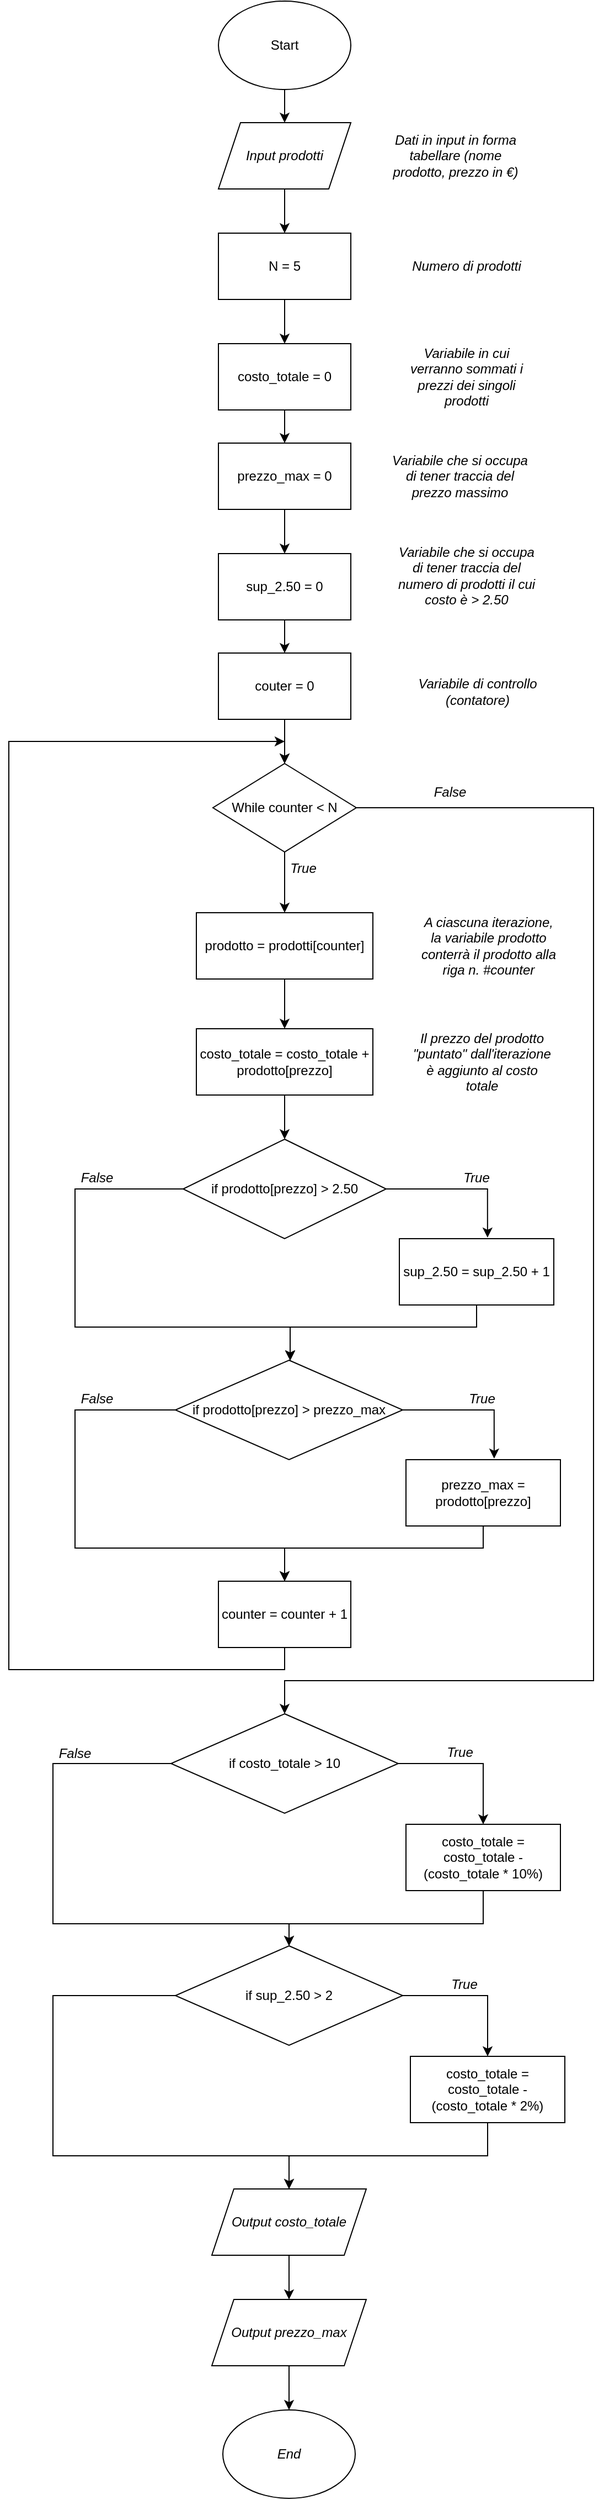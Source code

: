 <mxfile version="15.9.4" type="device"><diagram id="C5RBs43oDa-KdzZeNtuy" name="Page-1"><mxGraphModel dx="1342" dy="512" grid="1" gridSize="10" guides="1" tooltips="1" connect="1" arrows="1" fold="1" page="1" pageScale="1" pageWidth="827" pageHeight="1169" math="0" shadow="0"><root><mxCell id="WIyWlLk6GJQsqaUBKTNV-0"/><mxCell id="WIyWlLk6GJQsqaUBKTNV-1" parent="WIyWlLk6GJQsqaUBKTNV-0"/><mxCell id="Hqc_8398rJ8RCw09pbbl-37" value="" style="edgeStyle=orthogonalEdgeStyle;rounded=0;orthogonalLoop=1;jettySize=auto;html=1;" edge="1" parent="WIyWlLk6GJQsqaUBKTNV-1" source="w5Un_mV4RhR3Q-d3v7OH-0" target="qBNp529whACu4S5oDpGD-0"><mxGeometry relative="1" as="geometry"/></mxCell><mxCell id="w5Un_mV4RhR3Q-d3v7OH-0" value="Start" style="ellipse;whiteSpace=wrap;html=1;" parent="WIyWlLk6GJQsqaUBKTNV-1" vertex="1"><mxGeometry x="350" y="10" width="120" height="80" as="geometry"/></mxCell><mxCell id="w5Un_mV4RhR3Q-d3v7OH-2" value="&lt;i&gt;Dati in input in forma tabellare (nome prodotto, prezzo in&amp;nbsp;€)&lt;/i&gt;" style="text;html=1;strokeColor=none;fillColor=none;align=center;verticalAlign=middle;whiteSpace=wrap;rounded=0;" parent="WIyWlLk6GJQsqaUBKTNV-1" vertex="1"><mxGeometry x="500" y="135" width="130" height="30" as="geometry"/></mxCell><mxCell id="Hqc_8398rJ8RCw09pbbl-35" value="" style="edgeStyle=orthogonalEdgeStyle;rounded=0;orthogonalLoop=1;jettySize=auto;html=1;" edge="1" parent="WIyWlLk6GJQsqaUBKTNV-1" source="w5Un_mV4RhR3Q-d3v7OH-4" target="Hqc_8398rJ8RCw09pbbl-2"><mxGeometry relative="1" as="geometry"/></mxCell><mxCell id="w5Un_mV4RhR3Q-d3v7OH-4" value="N = 5" style="rounded=0;whiteSpace=wrap;html=1;" parent="WIyWlLk6GJQsqaUBKTNV-1" vertex="1"><mxGeometry x="350" y="220" width="120" height="60" as="geometry"/></mxCell><mxCell id="w5Un_mV4RhR3Q-d3v7OH-5" value="&lt;i&gt;Numero di prodotti&lt;/i&gt;" style="text;html=1;strokeColor=none;fillColor=none;align=center;verticalAlign=middle;whiteSpace=wrap;rounded=0;" parent="WIyWlLk6GJQsqaUBKTNV-1" vertex="1"><mxGeometry x="510" y="235" width="130" height="30" as="geometry"/></mxCell><mxCell id="Hqc_8398rJ8RCw09pbbl-22" value="" style="edgeStyle=orthogonalEdgeStyle;rounded=0;orthogonalLoop=1;jettySize=auto;html=1;" edge="1" parent="WIyWlLk6GJQsqaUBKTNV-1" source="w5Un_mV4RhR3Q-d3v7OH-8" target="w5Un_mV4RhR3Q-d3v7OH-11"><mxGeometry relative="1" as="geometry"/></mxCell><mxCell id="w5Un_mV4RhR3Q-d3v7OH-8" value="couter = 0" style="rounded=0;whiteSpace=wrap;html=1;" parent="WIyWlLk6GJQsqaUBKTNV-1" vertex="1"><mxGeometry x="350" y="600" width="120" height="60" as="geometry"/></mxCell><mxCell id="w5Un_mV4RhR3Q-d3v7OH-10" value="&lt;i&gt;Variabile di controllo&lt;br&gt;(contatore)&lt;br&gt;&lt;/i&gt;" style="text;html=1;strokeColor=none;fillColor=none;align=center;verticalAlign=middle;whiteSpace=wrap;rounded=0;" parent="WIyWlLk6GJQsqaUBKTNV-1" vertex="1"><mxGeometry x="520" y="620" width="130" height="30" as="geometry"/></mxCell><mxCell id="Hqc_8398rJ8RCw09pbbl-29" style="edgeStyle=orthogonalEdgeStyle;rounded=0;orthogonalLoop=1;jettySize=auto;html=1;entryX=0.5;entryY=0;entryDx=0;entryDy=0;" edge="1" parent="WIyWlLk6GJQsqaUBKTNV-1" source="w5Un_mV4RhR3Q-d3v7OH-11" target="w5Un_mV4RhR3Q-d3v7OH-13"><mxGeometry relative="1" as="geometry"/></mxCell><mxCell id="w5Un_mV4RhR3Q-d3v7OH-11" value="While counter &amp;lt; N" style="rhombus;whiteSpace=wrap;html=1;" parent="WIyWlLk6GJQsqaUBKTNV-1" vertex="1"><mxGeometry x="345" y="700" width="130" height="80" as="geometry"/></mxCell><mxCell id="w5Un_mV4RhR3Q-d3v7OH-12" value="" style="endArrow=classic;html=1;rounded=0;entryX=0.5;entryY=0;entryDx=0;entryDy=0;exitX=0.5;exitY=1;exitDx=0;exitDy=0;" parent="WIyWlLk6GJQsqaUBKTNV-1" target="w5Un_mV4RhR3Q-d3v7OH-11" edge="1"><mxGeometry width="50" height="50" relative="1" as="geometry"><mxPoint x="410" y="660" as="sourcePoint"/><mxPoint x="440" y="640" as="targetPoint"/></mxGeometry></mxCell><mxCell id="Hqc_8398rJ8RCw09pbbl-30" value="" style="edgeStyle=orthogonalEdgeStyle;rounded=0;orthogonalLoop=1;jettySize=auto;html=1;" edge="1" parent="WIyWlLk6GJQsqaUBKTNV-1" source="w5Un_mV4RhR3Q-d3v7OH-13" target="Hqc_8398rJ8RCw09pbbl-23"><mxGeometry relative="1" as="geometry"/></mxCell><mxCell id="w5Un_mV4RhR3Q-d3v7OH-13" value="prodotto = prodotti[counter]" style="rounded=0;whiteSpace=wrap;html=1;" parent="WIyWlLk6GJQsqaUBKTNV-1" vertex="1"><mxGeometry x="330" y="835" width="160" height="60" as="geometry"/></mxCell><mxCell id="w5Un_mV4RhR3Q-d3v7OH-15" value="&lt;i&gt;True&lt;br&gt;&lt;/i&gt;" style="text;html=1;strokeColor=none;fillColor=none;align=center;verticalAlign=middle;whiteSpace=wrap;rounded=0;" parent="WIyWlLk6GJQsqaUBKTNV-1" vertex="1"><mxGeometry x="400" y="780" width="54" height="30" as="geometry"/></mxCell><mxCell id="w5Un_mV4RhR3Q-d3v7OH-20" value="&lt;i&gt;A ciascuna iterazione, la variabile prodotto&lt;br&gt;conterrà il prodotto alla riga n. #counter&lt;br&gt;&lt;/i&gt;" style="text;html=1;strokeColor=none;fillColor=none;align=center;verticalAlign=middle;whiteSpace=wrap;rounded=0;" parent="WIyWlLk6GJQsqaUBKTNV-1" vertex="1"><mxGeometry x="530" y="850" width="130" height="30" as="geometry"/></mxCell><mxCell id="w5Un_mV4RhR3Q-d3v7OH-23" value="" style="endArrow=classic;html=1;rounded=0;exitX=1;exitY=0.5;exitDx=0;exitDy=0;" parent="WIyWlLk6GJQsqaUBKTNV-1" source="w5Un_mV4RhR3Q-d3v7OH-11" target="Hqc_8398rJ8RCw09pbbl-64" edge="1"><mxGeometry width="50" height="50" relative="1" as="geometry"><mxPoint x="240" y="890" as="sourcePoint"/><mxPoint x="410" y="1560" as="targetPoint"/><Array as="points"><mxPoint x="690" y="740"/><mxPoint x="690" y="1220"/><mxPoint x="690" y="1350"/><mxPoint x="690" y="1530"/><mxPoint x="410" y="1530"/></Array></mxGeometry></mxCell><mxCell id="w5Un_mV4RhR3Q-d3v7OH-24" value="&lt;i&gt;False&lt;br&gt;&lt;/i&gt;" style="text;html=1;strokeColor=none;fillColor=none;align=center;verticalAlign=middle;whiteSpace=wrap;rounded=0;" parent="WIyWlLk6GJQsqaUBKTNV-1" vertex="1"><mxGeometry x="495" y="711" width="130" height="30" as="geometry"/></mxCell><mxCell id="Hqc_8398rJ8RCw09pbbl-36" value="" style="edgeStyle=orthogonalEdgeStyle;rounded=0;orthogonalLoop=1;jettySize=auto;html=1;" edge="1" parent="WIyWlLk6GJQsqaUBKTNV-1" source="qBNp529whACu4S5oDpGD-0" target="w5Un_mV4RhR3Q-d3v7OH-4"><mxGeometry relative="1" as="geometry"/></mxCell><mxCell id="qBNp529whACu4S5oDpGD-0" value="&lt;i&gt;Input prodotti&lt;/i&gt;" style="shape=parallelogram;perimeter=parallelogramPerimeter;whiteSpace=wrap;html=1;fixedSize=1;" parent="WIyWlLk6GJQsqaUBKTNV-1" vertex="1"><mxGeometry x="350" y="120" width="120" height="60" as="geometry"/></mxCell><mxCell id="Hqc_8398rJ8RCw09pbbl-44" style="edgeStyle=orthogonalEdgeStyle;rounded=0;orthogonalLoop=1;jettySize=auto;html=1;entryX=0.571;entryY=-0.017;entryDx=0;entryDy=0;entryPerimeter=0;" edge="1" parent="WIyWlLk6GJQsqaUBKTNV-1" source="qBNp529whACu4S5oDpGD-4" target="qBNp529whACu4S5oDpGD-9"><mxGeometry relative="1" as="geometry"/></mxCell><mxCell id="Hqc_8398rJ8RCw09pbbl-47" style="edgeStyle=orthogonalEdgeStyle;rounded=0;orthogonalLoop=1;jettySize=auto;html=1;" edge="1" parent="WIyWlLk6GJQsqaUBKTNV-1" source="qBNp529whACu4S5oDpGD-4"><mxGeometry relative="1" as="geometry"><mxPoint x="415" y="1240" as="targetPoint"/><Array as="points"><mxPoint x="220" y="1085"/><mxPoint x="220" y="1210"/><mxPoint x="415" y="1210"/></Array></mxGeometry></mxCell><mxCell id="qBNp529whACu4S5oDpGD-4" value="if prodotto[prezzo] &amp;gt; 2.50" style="rhombus;whiteSpace=wrap;html=1;" parent="WIyWlLk6GJQsqaUBKTNV-1" vertex="1"><mxGeometry x="318" y="1040" width="184" height="90" as="geometry"/></mxCell><mxCell id="qBNp529whACu4S5oDpGD-8" value="&lt;i&gt;True&lt;/i&gt;" style="text;html=1;strokeColor=none;fillColor=none;align=center;verticalAlign=middle;whiteSpace=wrap;rounded=0;" parent="WIyWlLk6GJQsqaUBKTNV-1" vertex="1"><mxGeometry x="554" y="1060" width="60" height="30" as="geometry"/></mxCell><mxCell id="Hqc_8398rJ8RCw09pbbl-45" style="edgeStyle=orthogonalEdgeStyle;rounded=0;orthogonalLoop=1;jettySize=auto;html=1;" edge="1" parent="WIyWlLk6GJQsqaUBKTNV-1" source="qBNp529whACu4S5oDpGD-9" target="Hqc_8398rJ8RCw09pbbl-51"><mxGeometry relative="1" as="geometry"><mxPoint x="415" y="1240" as="targetPoint"/><Array as="points"><mxPoint x="584" y="1210"/><mxPoint x="415" y="1210"/></Array></mxGeometry></mxCell><mxCell id="qBNp529whACu4S5oDpGD-9" value="sup_2.50 = sup_2.50 + 1" style="rounded=0;whiteSpace=wrap;html=1;" parent="WIyWlLk6GJQsqaUBKTNV-1" vertex="1"><mxGeometry x="514" y="1130" width="140" height="60" as="geometry"/></mxCell><mxCell id="qBNp529whACu4S5oDpGD-11" value="&lt;i&gt;False&lt;br&gt;&lt;/i&gt;" style="text;html=1;strokeColor=none;fillColor=none;align=center;verticalAlign=middle;whiteSpace=wrap;rounded=0;" parent="WIyWlLk6GJQsqaUBKTNV-1" vertex="1"><mxGeometry x="210" y="1060" width="60" height="30" as="geometry"/></mxCell><mxCell id="qBNp529whACu4S5oDpGD-17" value="" style="endArrow=classic;html=1;rounded=0;exitX=0.5;exitY=1;exitDx=0;exitDy=0;" parent="WIyWlLk6GJQsqaUBKTNV-1" source="Hqc_8398rJ8RCw09pbbl-57" edge="1"><mxGeometry width="50" height="50" relative="1" as="geometry"><mxPoint x="410" y="1510" as="sourcePoint"/><mxPoint x="410" y="680" as="targetPoint"/><Array as="points"><mxPoint x="410" y="1520"/><mxPoint x="160" y="1520"/><mxPoint x="160" y="1340"/><mxPoint x="160" y="680"/></Array></mxGeometry></mxCell><mxCell id="Hqc_8398rJ8RCw09pbbl-34" value="" style="edgeStyle=orthogonalEdgeStyle;rounded=0;orthogonalLoop=1;jettySize=auto;html=1;" edge="1" parent="WIyWlLk6GJQsqaUBKTNV-1" source="Hqc_8398rJ8RCw09pbbl-2" target="Hqc_8398rJ8RCw09pbbl-13"><mxGeometry relative="1" as="geometry"/></mxCell><mxCell id="Hqc_8398rJ8RCw09pbbl-2" value="costo_totale = 0" style="rounded=0;whiteSpace=wrap;html=1;" vertex="1" parent="WIyWlLk6GJQsqaUBKTNV-1"><mxGeometry x="350" y="320" width="120" height="60" as="geometry"/></mxCell><mxCell id="Hqc_8398rJ8RCw09pbbl-3" value="&lt;i&gt;Variabile in cui verranno sommati i prezzi dei singoli prodotti&lt;/i&gt;" style="text;html=1;strokeColor=none;fillColor=none;align=center;verticalAlign=middle;whiteSpace=wrap;rounded=0;" vertex="1" parent="WIyWlLk6GJQsqaUBKTNV-1"><mxGeometry x="510" y="335" width="130" height="30" as="geometry"/></mxCell><mxCell id="Hqc_8398rJ8RCw09pbbl-33" value="" style="edgeStyle=orthogonalEdgeStyle;rounded=0;orthogonalLoop=1;jettySize=auto;html=1;" edge="1" parent="WIyWlLk6GJQsqaUBKTNV-1" source="Hqc_8398rJ8RCw09pbbl-13" target="Hqc_8398rJ8RCw09pbbl-15"><mxGeometry relative="1" as="geometry"/></mxCell><mxCell id="Hqc_8398rJ8RCw09pbbl-13" value="prezzo_max = 0" style="rounded=0;whiteSpace=wrap;html=1;" vertex="1" parent="WIyWlLk6GJQsqaUBKTNV-1"><mxGeometry x="350" y="410" width="120" height="60" as="geometry"/></mxCell><mxCell id="Hqc_8398rJ8RCw09pbbl-14" value="&lt;i&gt;Variabile che si occupa di tener traccia del prezzo massimo&lt;/i&gt;" style="text;html=1;strokeColor=none;fillColor=none;align=center;verticalAlign=middle;whiteSpace=wrap;rounded=0;" vertex="1" parent="WIyWlLk6GJQsqaUBKTNV-1"><mxGeometry x="504" y="425" width="130" height="30" as="geometry"/></mxCell><mxCell id="Hqc_8398rJ8RCw09pbbl-31" value="" style="edgeStyle=orthogonalEdgeStyle;rounded=0;orthogonalLoop=1;jettySize=auto;html=1;" edge="1" parent="WIyWlLk6GJQsqaUBKTNV-1" source="Hqc_8398rJ8RCw09pbbl-15" target="w5Un_mV4RhR3Q-d3v7OH-8"><mxGeometry relative="1" as="geometry"/></mxCell><mxCell id="Hqc_8398rJ8RCw09pbbl-15" value="sup_2.50 = 0" style="rounded=0;whiteSpace=wrap;html=1;" vertex="1" parent="WIyWlLk6GJQsqaUBKTNV-1"><mxGeometry x="350" y="510" width="120" height="60" as="geometry"/></mxCell><mxCell id="Hqc_8398rJ8RCw09pbbl-16" value="&lt;i&gt;Variabile che si occupa di tener traccia del numero di prodotti il cui costo è &amp;gt; 2.50&lt;/i&gt;" style="text;html=1;strokeColor=none;fillColor=none;align=center;verticalAlign=middle;whiteSpace=wrap;rounded=0;" vertex="1" parent="WIyWlLk6GJQsqaUBKTNV-1"><mxGeometry x="510" y="515" width="130" height="30" as="geometry"/></mxCell><mxCell id="Hqc_8398rJ8RCw09pbbl-38" value="" style="edgeStyle=orthogonalEdgeStyle;rounded=0;orthogonalLoop=1;jettySize=auto;html=1;" edge="1" parent="WIyWlLk6GJQsqaUBKTNV-1" source="Hqc_8398rJ8RCw09pbbl-23" target="qBNp529whACu4S5oDpGD-4"><mxGeometry relative="1" as="geometry"/></mxCell><mxCell id="Hqc_8398rJ8RCw09pbbl-23" value="costo_totale = costo_totale + prodotto[prezzo]" style="rounded=0;whiteSpace=wrap;html=1;" vertex="1" parent="WIyWlLk6GJQsqaUBKTNV-1"><mxGeometry x="330" y="940" width="160" height="60" as="geometry"/></mxCell><mxCell id="Hqc_8398rJ8RCw09pbbl-24" value="&lt;i&gt;Il prezzo del prodotto &quot;puntato&quot; dall'iterazione è aggiunto al costo totale&lt;br&gt;&lt;/i&gt;" style="text;html=1;strokeColor=none;fillColor=none;align=center;verticalAlign=middle;whiteSpace=wrap;rounded=0;" vertex="1" parent="WIyWlLk6GJQsqaUBKTNV-1"><mxGeometry x="524" y="955" width="130" height="30" as="geometry"/></mxCell><mxCell id="Hqc_8398rJ8RCw09pbbl-50" style="edgeStyle=orthogonalEdgeStyle;rounded=0;orthogonalLoop=1;jettySize=auto;html=1;entryX=0.571;entryY=-0.017;entryDx=0;entryDy=0;entryPerimeter=0;" edge="1" parent="WIyWlLk6GJQsqaUBKTNV-1" source="Hqc_8398rJ8RCw09pbbl-51" target="Hqc_8398rJ8RCw09pbbl-53"><mxGeometry relative="1" as="geometry"/></mxCell><mxCell id="Hqc_8398rJ8RCw09pbbl-59" style="edgeStyle=orthogonalEdgeStyle;rounded=0;orthogonalLoop=1;jettySize=auto;html=1;" edge="1" parent="WIyWlLk6GJQsqaUBKTNV-1" source="Hqc_8398rJ8RCw09pbbl-51" target="Hqc_8398rJ8RCw09pbbl-57"><mxGeometry relative="1" as="geometry"><Array as="points"><mxPoint x="220" y="1285"/><mxPoint x="220" y="1410"/><mxPoint x="410" y="1410"/></Array></mxGeometry></mxCell><mxCell id="Hqc_8398rJ8RCw09pbbl-51" value="if prodotto[prezzo] &amp;gt; prezzo_max" style="rhombus;whiteSpace=wrap;html=1;" vertex="1" parent="WIyWlLk6GJQsqaUBKTNV-1"><mxGeometry x="311" y="1240" width="206" height="90" as="geometry"/></mxCell><mxCell id="Hqc_8398rJ8RCw09pbbl-52" value="&lt;i&gt;True&lt;/i&gt;" style="text;html=1;strokeColor=none;fillColor=none;align=center;verticalAlign=middle;whiteSpace=wrap;rounded=0;" vertex="1" parent="WIyWlLk6GJQsqaUBKTNV-1"><mxGeometry x="559" y="1260" width="60" height="30" as="geometry"/></mxCell><mxCell id="Hqc_8398rJ8RCw09pbbl-58" style="edgeStyle=orthogonalEdgeStyle;rounded=0;orthogonalLoop=1;jettySize=auto;html=1;entryX=0.5;entryY=0;entryDx=0;entryDy=0;" edge="1" parent="WIyWlLk6GJQsqaUBKTNV-1" source="Hqc_8398rJ8RCw09pbbl-53" target="Hqc_8398rJ8RCw09pbbl-57"><mxGeometry relative="1" as="geometry"><Array as="points"><mxPoint x="590" y="1410"/><mxPoint x="410" y="1410"/></Array></mxGeometry></mxCell><mxCell id="Hqc_8398rJ8RCw09pbbl-53" value="prezzo_max = prodotto[prezzo]" style="rounded=0;whiteSpace=wrap;html=1;" vertex="1" parent="WIyWlLk6GJQsqaUBKTNV-1"><mxGeometry x="520" y="1330" width="140" height="60" as="geometry"/></mxCell><mxCell id="Hqc_8398rJ8RCw09pbbl-56" value="&lt;i&gt;False&lt;br&gt;&lt;/i&gt;" style="text;html=1;strokeColor=none;fillColor=none;align=center;verticalAlign=middle;whiteSpace=wrap;rounded=0;" vertex="1" parent="WIyWlLk6GJQsqaUBKTNV-1"><mxGeometry x="210" y="1260" width="60" height="30" as="geometry"/></mxCell><mxCell id="Hqc_8398rJ8RCw09pbbl-57" value="counter = counter + 1" style="rounded=0;whiteSpace=wrap;html=1;" vertex="1" parent="WIyWlLk6GJQsqaUBKTNV-1"><mxGeometry x="350" y="1440" width="120" height="60" as="geometry"/></mxCell><mxCell id="Hqc_8398rJ8RCw09pbbl-66" style="edgeStyle=orthogonalEdgeStyle;rounded=0;orthogonalLoop=1;jettySize=auto;html=1;" edge="1" parent="WIyWlLk6GJQsqaUBKTNV-1" source="Hqc_8398rJ8RCw09pbbl-64" target="Hqc_8398rJ8RCw09pbbl-65"><mxGeometry relative="1" as="geometry"/></mxCell><mxCell id="Hqc_8398rJ8RCw09pbbl-73" style="edgeStyle=orthogonalEdgeStyle;rounded=0;orthogonalLoop=1;jettySize=auto;html=1;" edge="1" parent="WIyWlLk6GJQsqaUBKTNV-1" source="Hqc_8398rJ8RCw09pbbl-64" target="Hqc_8398rJ8RCw09pbbl-69"><mxGeometry relative="1" as="geometry"><Array as="points"><mxPoint x="200" y="1605"/><mxPoint x="200" y="1750"/><mxPoint x="414" y="1750"/></Array></mxGeometry></mxCell><mxCell id="Hqc_8398rJ8RCw09pbbl-64" value="if costo_totale &amp;gt; 10" style="rhombus;whiteSpace=wrap;html=1;" vertex="1" parent="WIyWlLk6GJQsqaUBKTNV-1"><mxGeometry x="307" y="1560" width="206" height="90" as="geometry"/></mxCell><mxCell id="Hqc_8398rJ8RCw09pbbl-72" style="edgeStyle=orthogonalEdgeStyle;rounded=0;orthogonalLoop=1;jettySize=auto;html=1;" edge="1" parent="WIyWlLk6GJQsqaUBKTNV-1" source="Hqc_8398rJ8RCw09pbbl-65" target="Hqc_8398rJ8RCw09pbbl-69"><mxGeometry relative="1" as="geometry"><Array as="points"><mxPoint x="590" y="1750"/><mxPoint x="414" y="1750"/></Array></mxGeometry></mxCell><mxCell id="Hqc_8398rJ8RCw09pbbl-65" value="costo_totale = costo_totale - (costo_totale * 10%)" style="rounded=0;whiteSpace=wrap;html=1;" vertex="1" parent="WIyWlLk6GJQsqaUBKTNV-1"><mxGeometry x="520" y="1660" width="140" height="60" as="geometry"/></mxCell><mxCell id="Hqc_8398rJ8RCw09pbbl-67" value="&lt;i&gt;True&lt;/i&gt;" style="text;html=1;strokeColor=none;fillColor=none;align=center;verticalAlign=middle;whiteSpace=wrap;rounded=0;" vertex="1" parent="WIyWlLk6GJQsqaUBKTNV-1"><mxGeometry x="539" y="1580" width="60" height="30" as="geometry"/></mxCell><mxCell id="Hqc_8398rJ8RCw09pbbl-68" style="edgeStyle=orthogonalEdgeStyle;rounded=0;orthogonalLoop=1;jettySize=auto;html=1;" edge="1" parent="WIyWlLk6GJQsqaUBKTNV-1" source="Hqc_8398rJ8RCw09pbbl-69" target="Hqc_8398rJ8RCw09pbbl-70"><mxGeometry relative="1" as="geometry"/></mxCell><mxCell id="Hqc_8398rJ8RCw09pbbl-78" style="edgeStyle=orthogonalEdgeStyle;rounded=0;orthogonalLoop=1;jettySize=auto;html=1;entryX=0.5;entryY=0;entryDx=0;entryDy=0;" edge="1" parent="WIyWlLk6GJQsqaUBKTNV-1" source="Hqc_8398rJ8RCw09pbbl-69" target="Hqc_8398rJ8RCw09pbbl-76"><mxGeometry relative="1" as="geometry"><mxPoint x="200" y="1970" as="targetPoint"/><Array as="points"><mxPoint x="200" y="1815"/><mxPoint x="200" y="1960"/><mxPoint x="414" y="1960"/></Array></mxGeometry></mxCell><mxCell id="Hqc_8398rJ8RCw09pbbl-69" value="if sup_2.50 &amp;gt; 2" style="rhombus;whiteSpace=wrap;html=1;" vertex="1" parent="WIyWlLk6GJQsqaUBKTNV-1"><mxGeometry x="311" y="1770" width="206" height="90" as="geometry"/></mxCell><mxCell id="Hqc_8398rJ8RCw09pbbl-77" style="edgeStyle=orthogonalEdgeStyle;rounded=0;orthogonalLoop=1;jettySize=auto;html=1;" edge="1" parent="WIyWlLk6GJQsqaUBKTNV-1" source="Hqc_8398rJ8RCw09pbbl-70" target="Hqc_8398rJ8RCw09pbbl-76"><mxGeometry relative="1" as="geometry"><Array as="points"><mxPoint x="594" y="1960"/><mxPoint x="414" y="1960"/></Array></mxGeometry></mxCell><mxCell id="Hqc_8398rJ8RCw09pbbl-70" value="costo_totale = costo_totale - (costo_totale * 2%)" style="rounded=0;whiteSpace=wrap;html=1;" vertex="1" parent="WIyWlLk6GJQsqaUBKTNV-1"><mxGeometry x="524" y="1870" width="140" height="60" as="geometry"/></mxCell><mxCell id="Hqc_8398rJ8RCw09pbbl-71" value="&lt;i&gt;True&lt;/i&gt;" style="text;html=1;strokeColor=none;fillColor=none;align=center;verticalAlign=middle;whiteSpace=wrap;rounded=0;" vertex="1" parent="WIyWlLk6GJQsqaUBKTNV-1"><mxGeometry x="543" y="1790" width="60" height="30" as="geometry"/></mxCell><mxCell id="Hqc_8398rJ8RCw09pbbl-74" value="&lt;i&gt;False&lt;br&gt;&lt;/i&gt;" style="text;html=1;strokeColor=none;fillColor=none;align=center;verticalAlign=middle;whiteSpace=wrap;rounded=0;" vertex="1" parent="WIyWlLk6GJQsqaUBKTNV-1"><mxGeometry x="190" y="1581" width="60" height="30" as="geometry"/></mxCell><mxCell id="Hqc_8398rJ8RCw09pbbl-80" style="edgeStyle=orthogonalEdgeStyle;rounded=0;orthogonalLoop=1;jettySize=auto;html=1;entryX=0.5;entryY=0;entryDx=0;entryDy=0;" edge="1" parent="WIyWlLk6GJQsqaUBKTNV-1" source="Hqc_8398rJ8RCw09pbbl-76" target="Hqc_8398rJ8RCw09pbbl-79"><mxGeometry relative="1" as="geometry"/></mxCell><mxCell id="Hqc_8398rJ8RCw09pbbl-76" value="&lt;i&gt;Output costo_totale&lt;/i&gt;" style="shape=parallelogram;perimeter=parallelogramPerimeter;whiteSpace=wrap;html=1;fixedSize=1;" vertex="1" parent="WIyWlLk6GJQsqaUBKTNV-1"><mxGeometry x="344" y="1990" width="140" height="60" as="geometry"/></mxCell><mxCell id="Hqc_8398rJ8RCw09pbbl-82" style="edgeStyle=orthogonalEdgeStyle;rounded=0;orthogonalLoop=1;jettySize=auto;html=1;" edge="1" parent="WIyWlLk6GJQsqaUBKTNV-1" source="Hqc_8398rJ8RCw09pbbl-79" target="Hqc_8398rJ8RCw09pbbl-81"><mxGeometry relative="1" as="geometry"/></mxCell><mxCell id="Hqc_8398rJ8RCw09pbbl-79" value="&lt;i&gt;Output prezzo_max&lt;/i&gt;" style="shape=parallelogram;perimeter=parallelogramPerimeter;whiteSpace=wrap;html=1;fixedSize=1;" vertex="1" parent="WIyWlLk6GJQsqaUBKTNV-1"><mxGeometry x="344" y="2090" width="140" height="60" as="geometry"/></mxCell><mxCell id="Hqc_8398rJ8RCw09pbbl-81" value="&lt;i&gt;End&lt;/i&gt;" style="ellipse;whiteSpace=wrap;html=1;" vertex="1" parent="WIyWlLk6GJQsqaUBKTNV-1"><mxGeometry x="354" y="2190" width="120" height="80" as="geometry"/></mxCell></root></mxGraphModel></diagram></mxfile>